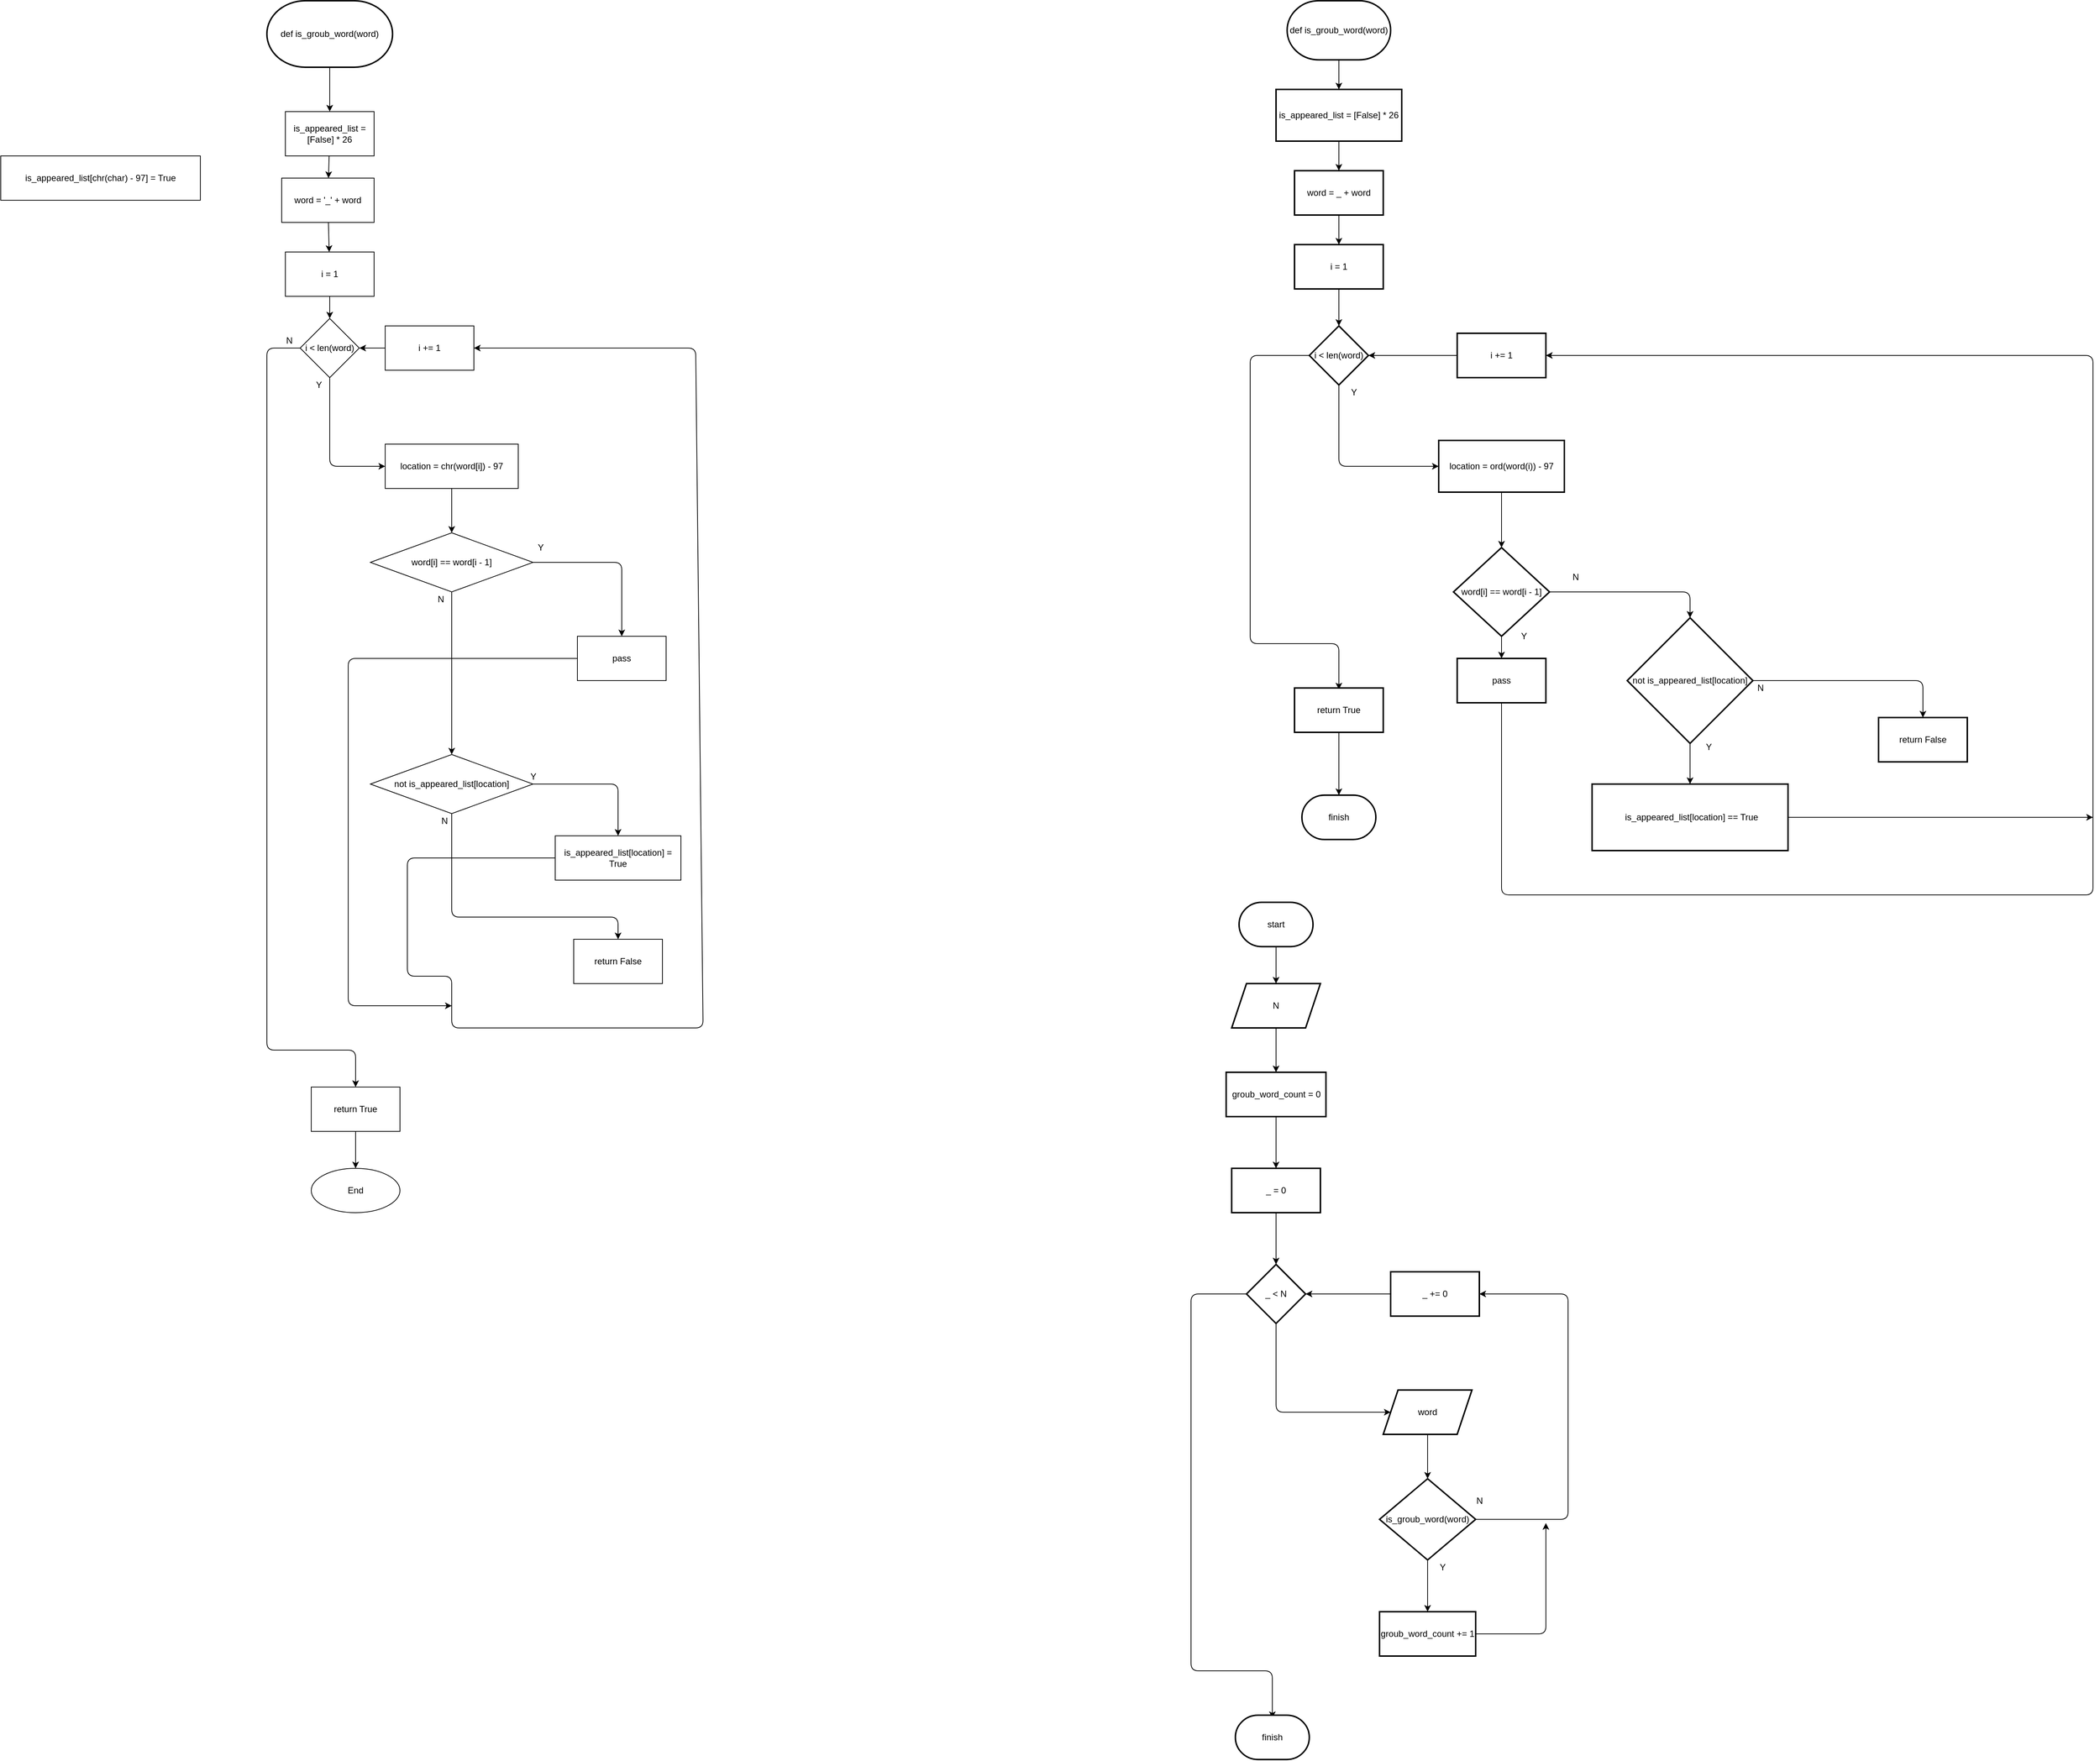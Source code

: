 <mxfile>
    <diagram id="DDLdyqKOfE0PQX-NQcUt" name="Page-1">
        <mxGraphModel dx="-256" dy="-1558" grid="1" gridSize="10" guides="1" tooltips="1" connect="1" arrows="1" fold="1" page="1" pageScale="1" pageWidth="850" pageHeight="1100" math="0" shadow="0">
            <root>
                <mxCell id="0"/>
                <mxCell id="1" parent="0"/>
                <mxCell id="121" value="" style="edgeStyle=none;html=1;" parent="1" source="84" target="120" edge="1">
                    <mxGeometry relative="1" as="geometry"/>
                </mxCell>
                <mxCell id="84" value="def is_groub_word(word)" style="strokeWidth=2;html=1;shape=mxgraph.flowchart.terminator;whiteSpace=wrap;" parent="1" vertex="1">
                    <mxGeometry x="2510" y="2220" width="170" height="90" as="geometry"/>
                </mxCell>
                <mxCell id="202" value="" style="edgeStyle=none;html=1;" parent="1" source="120" target="201" edge="1">
                    <mxGeometry relative="1" as="geometry"/>
                </mxCell>
                <mxCell id="120" value="is_appeared_list = [False] * 26" style="rounded=0;whiteSpace=wrap;html=1;" parent="1" vertex="1">
                    <mxGeometry x="2535" y="2370" width="120" height="60" as="geometry"/>
                </mxCell>
                <mxCell id="129" value="is_appeared_list[chr(char) - 97] = True" style="whiteSpace=wrap;html=1;rounded=0;" parent="1" vertex="1">
                    <mxGeometry x="2150" y="2430" width="270" height="60" as="geometry"/>
                </mxCell>
                <mxCell id="172" value="" style="edgeStyle=none;html=1;" parent="1" source="173" target="176" edge="1">
                    <mxGeometry relative="1" as="geometry"/>
                </mxCell>
                <mxCell id="173" value="i = 1" style="whiteSpace=wrap;html=1;rounded=0;" parent="1" vertex="1">
                    <mxGeometry x="2535" y="2560" width="120" height="60" as="geometry"/>
                </mxCell>
                <mxCell id="174" value="" style="edgeStyle=none;html=1;entryX=0;entryY=0.5;entryDx=0;entryDy=0;" parent="1" source="176" target="180" edge="1">
                    <mxGeometry relative="1" as="geometry">
                        <mxPoint x="2670" y="2850" as="targetPoint"/>
                        <Array as="points">
                            <mxPoint x="2595" y="2850"/>
                        </Array>
                    </mxGeometry>
                </mxCell>
                <mxCell id="175" style="edgeStyle=none;html=1;" parent="1" source="176" edge="1">
                    <mxGeometry relative="1" as="geometry">
                        <mxPoint x="2630" y="3690" as="targetPoint"/>
                        <Array as="points">
                            <mxPoint x="2510" y="2690"/>
                            <mxPoint x="2510" y="3640"/>
                            <mxPoint x="2630" y="3640"/>
                        </Array>
                    </mxGeometry>
                </mxCell>
                <mxCell id="176" value="i &amp;lt; len(word)" style="rhombus;whiteSpace=wrap;html=1;rounded=0;" parent="1" vertex="1">
                    <mxGeometry x="2555" y="2650" width="80" height="80" as="geometry"/>
                </mxCell>
                <mxCell id="177" value="" style="edgeStyle=none;html=1;" parent="1" source="178" target="176" edge="1">
                    <mxGeometry relative="1" as="geometry"/>
                </mxCell>
                <mxCell id="178" value="i += 1" style="whiteSpace=wrap;html=1;rounded=0;" parent="1" vertex="1">
                    <mxGeometry x="2670" y="2660" width="120" height="60" as="geometry"/>
                </mxCell>
                <mxCell id="179" value="" style="edgeStyle=none;html=1;entryX=0.5;entryY=0;entryDx=0;entryDy=0;" parent="1" source="180" target="191" edge="1">
                    <mxGeometry relative="1" as="geometry">
                        <mxPoint x="2760" y="2940" as="targetPoint"/>
                    </mxGeometry>
                </mxCell>
                <mxCell id="180" value="location = chr(word[i]) - 97" style="whiteSpace=wrap;html=1;rounded=0;" parent="1" vertex="1">
                    <mxGeometry x="2670" y="2820" width="180" height="60" as="geometry"/>
                </mxCell>
                <mxCell id="181" value="" style="edgeStyle=none;html=1;" parent="1" source="183" target="185" edge="1">
                    <mxGeometry relative="1" as="geometry">
                        <Array as="points">
                            <mxPoint x="2985" y="3280"/>
                        </Array>
                    </mxGeometry>
                </mxCell>
                <mxCell id="182" value="" style="edgeStyle=none;html=1;" parent="1" source="183" target="186" edge="1">
                    <mxGeometry relative="1" as="geometry">
                        <Array as="points">
                            <mxPoint x="2760" y="3460"/>
                            <mxPoint x="2985" y="3460"/>
                        </Array>
                    </mxGeometry>
                </mxCell>
                <mxCell id="183" value="not is_appeared_list[location]" style="rhombus;whiteSpace=wrap;html=1;" parent="1" vertex="1">
                    <mxGeometry x="2650" y="3240" width="220" height="80" as="geometry"/>
                </mxCell>
                <mxCell id="184" style="edgeStyle=none;html=1;entryX=1;entryY=0.5;entryDx=0;entryDy=0;" parent="1" source="185" target="178" edge="1">
                    <mxGeometry relative="1" as="geometry">
                        <Array as="points">
                            <mxPoint x="2700" y="3380"/>
                            <mxPoint x="2700" y="3540"/>
                            <mxPoint x="2760" y="3540"/>
                            <mxPoint x="2760" y="3610"/>
                            <mxPoint x="3100" y="3610"/>
                            <mxPoint x="3090" y="2690"/>
                        </Array>
                    </mxGeometry>
                </mxCell>
                <mxCell id="185" value="is_appeared_list[location] = True" style="whiteSpace=wrap;html=1;" parent="1" vertex="1">
                    <mxGeometry x="2900" y="3350" width="170" height="60" as="geometry"/>
                </mxCell>
                <mxCell id="186" value="return False" style="whiteSpace=wrap;html=1;" parent="1" vertex="1">
                    <mxGeometry x="2925" y="3490" width="120" height="60" as="geometry"/>
                </mxCell>
                <mxCell id="187" value="N" style="text;html=1;align=center;verticalAlign=middle;resizable=0;points=[];autosize=1;strokeColor=none;fillColor=none;" parent="1" vertex="1">
                    <mxGeometry x="2740" y="3320" width="20" height="20" as="geometry"/>
                </mxCell>
                <mxCell id="188" value="Y" style="text;html=1;align=center;verticalAlign=middle;resizable=0;points=[];autosize=1;strokeColor=none;fillColor=none;" parent="1" vertex="1">
                    <mxGeometry x="2860" y="3260" width="20" height="20" as="geometry"/>
                </mxCell>
                <mxCell id="189" value="" style="edgeStyle=none;html=1;" parent="1" source="191" target="183" edge="1">
                    <mxGeometry relative="1" as="geometry"/>
                </mxCell>
                <mxCell id="190" value="" style="edgeStyle=none;html=1;" parent="1" source="191" target="193" edge="1">
                    <mxGeometry relative="1" as="geometry">
                        <Array as="points">
                            <mxPoint x="2990" y="2980"/>
                        </Array>
                    </mxGeometry>
                </mxCell>
                <mxCell id="191" value="word[i] == word[i - 1]" style="rhombus;whiteSpace=wrap;html=1;" parent="1" vertex="1">
                    <mxGeometry x="2650" y="2940" width="220" height="80" as="geometry"/>
                </mxCell>
                <mxCell id="192" style="edgeStyle=none;html=1;" parent="1" source="193" edge="1">
                    <mxGeometry relative="1" as="geometry">
                        <mxPoint x="2760" y="3580" as="targetPoint"/>
                        <Array as="points">
                            <mxPoint x="2620" y="3110"/>
                            <mxPoint x="2620" y="3580"/>
                        </Array>
                    </mxGeometry>
                </mxCell>
                <mxCell id="193" value="pass" style="whiteSpace=wrap;html=1;" parent="1" vertex="1">
                    <mxGeometry x="2930" y="3080" width="120" height="60" as="geometry"/>
                </mxCell>
                <mxCell id="194" value="Y" style="text;html=1;align=center;verticalAlign=middle;resizable=0;points=[];autosize=1;strokeColor=none;fillColor=none;" parent="1" vertex="1">
                    <mxGeometry x="2870" y="2950" width="20" height="20" as="geometry"/>
                </mxCell>
                <mxCell id="195" value="N" style="text;html=1;align=center;verticalAlign=middle;resizable=0;points=[];autosize=1;strokeColor=none;fillColor=none;" parent="1" vertex="1">
                    <mxGeometry x="2735" y="3020" width="20" height="20" as="geometry"/>
                </mxCell>
                <mxCell id="196" value="" style="edgeStyle=none;html=1;" parent="1" source="197" target="198" edge="1">
                    <mxGeometry relative="1" as="geometry"/>
                </mxCell>
                <mxCell id="197" value="return True" style="whiteSpace=wrap;html=1;" parent="1" vertex="1">
                    <mxGeometry x="2570" y="3690" width="120" height="60" as="geometry"/>
                </mxCell>
                <mxCell id="198" value="End" style="ellipse;whiteSpace=wrap;html=1;" parent="1" vertex="1">
                    <mxGeometry x="2570" y="3800" width="120" height="60" as="geometry"/>
                </mxCell>
                <mxCell id="203" value="" style="edgeStyle=none;html=1;" parent="1" source="201" target="173" edge="1">
                    <mxGeometry relative="1" as="geometry"/>
                </mxCell>
                <mxCell id="201" value="word = '_' + word" style="whiteSpace=wrap;html=1;rounded=0;" parent="1" vertex="1">
                    <mxGeometry x="2530" y="2460" width="125" height="60" as="geometry"/>
                </mxCell>
                <mxCell id="204" value="Y" style="text;html=1;align=center;verticalAlign=middle;resizable=0;points=[];autosize=1;strokeColor=none;fillColor=none;" parent="1" vertex="1">
                    <mxGeometry x="2570" y="2730" width="20" height="20" as="geometry"/>
                </mxCell>
                <mxCell id="205" value="N" style="text;html=1;align=center;verticalAlign=middle;resizable=0;points=[];autosize=1;strokeColor=none;fillColor=none;" parent="1" vertex="1">
                    <mxGeometry x="2530" y="2670" width="20" height="20" as="geometry"/>
                </mxCell>
                <mxCell id="272" value="" style="edgeStyle=none;html=1;" parent="1" source="270" target="271" edge="1">
                    <mxGeometry relative="1" as="geometry"/>
                </mxCell>
                <mxCell id="270" value="def is_groub_word(word)" style="strokeWidth=2;html=1;shape=mxgraph.flowchart.terminator;whiteSpace=wrap;" parent="1" vertex="1">
                    <mxGeometry x="3890" y="2220" width="140" height="80" as="geometry"/>
                </mxCell>
                <mxCell id="274" value="" style="edgeStyle=none;html=1;" parent="1" source="271" target="273" edge="1">
                    <mxGeometry relative="1" as="geometry"/>
                </mxCell>
                <mxCell id="271" value="is_appeared_list = [False] * 26" style="whiteSpace=wrap;html=1;strokeWidth=2;" parent="1" vertex="1">
                    <mxGeometry x="3875" y="2340" width="170" height="70" as="geometry"/>
                </mxCell>
                <mxCell id="276" value="" style="edgeStyle=none;html=1;" parent="1" source="273" target="275" edge="1">
                    <mxGeometry relative="1" as="geometry"/>
                </mxCell>
                <mxCell id="273" value="word = _ + word" style="whiteSpace=wrap;html=1;strokeWidth=2;" parent="1" vertex="1">
                    <mxGeometry x="3900" y="2450" width="120" height="60" as="geometry"/>
                </mxCell>
                <mxCell id="278" value="" style="edgeStyle=none;html=1;" parent="1" source="275" target="277" edge="1">
                    <mxGeometry relative="1" as="geometry"/>
                </mxCell>
                <mxCell id="275" value="i = 1" style="whiteSpace=wrap;html=1;strokeWidth=2;" parent="1" vertex="1">
                    <mxGeometry x="3900" y="2550" width="120" height="60" as="geometry"/>
                </mxCell>
                <mxCell id="282" value="" style="edgeStyle=none;html=1;" parent="1" source="277" target="281" edge="1">
                    <mxGeometry relative="1" as="geometry">
                        <Array as="points">
                            <mxPoint x="3960" y="2850"/>
                        </Array>
                    </mxGeometry>
                </mxCell>
                <mxCell id="337" style="edgeStyle=none;html=1;" edge="1" parent="1" source="277">
                    <mxGeometry relative="1" as="geometry">
                        <mxPoint x="3960" y="3152" as="targetPoint"/>
                        <Array as="points">
                            <mxPoint x="3840" y="2700"/>
                            <mxPoint x="3840" y="3090"/>
                            <mxPoint x="3960" y="3090"/>
                        </Array>
                    </mxGeometry>
                </mxCell>
                <mxCell id="277" value="i &amp;lt; len(word)" style="rhombus;whiteSpace=wrap;html=1;strokeWidth=2;" parent="1" vertex="1">
                    <mxGeometry x="3920" y="2660" width="80" height="80" as="geometry"/>
                </mxCell>
                <mxCell id="280" style="edgeStyle=none;html=1;entryX=1;entryY=0.5;entryDx=0;entryDy=0;" parent="1" source="279" target="277" edge="1">
                    <mxGeometry relative="1" as="geometry"/>
                </mxCell>
                <mxCell id="279" value="i += 1" style="whiteSpace=wrap;html=1;strokeWidth=2;" parent="1" vertex="1">
                    <mxGeometry x="4120" y="2670" width="120" height="60" as="geometry"/>
                </mxCell>
                <mxCell id="284" value="" style="edgeStyle=none;html=1;" parent="1" source="281" target="283" edge="1">
                    <mxGeometry relative="1" as="geometry"/>
                </mxCell>
                <mxCell id="281" value="location = ord(word(i)) - 97" style="whiteSpace=wrap;html=1;strokeWidth=2;" parent="1" vertex="1">
                    <mxGeometry x="4095" y="2815" width="170" height="70" as="geometry"/>
                </mxCell>
                <mxCell id="286" value="" style="edgeStyle=none;html=1;" parent="1" source="283" target="285" edge="1">
                    <mxGeometry relative="1" as="geometry"/>
                </mxCell>
                <mxCell id="288" value="" style="edgeStyle=none;html=1;entryX=0.5;entryY=0;entryDx=0;entryDy=0;" parent="1" source="283" target="287" edge="1">
                    <mxGeometry relative="1" as="geometry">
                        <Array as="points">
                            <mxPoint x="4435" y="3020"/>
                        </Array>
                    </mxGeometry>
                </mxCell>
                <mxCell id="283" value="word[i] == word[i - 1]" style="rhombus;whiteSpace=wrap;html=1;strokeWidth=2;" parent="1" vertex="1">
                    <mxGeometry x="4115" y="2960" width="130" height="120" as="geometry"/>
                </mxCell>
                <mxCell id="334" style="edgeStyle=none;html=1;entryX=1;entryY=0.5;entryDx=0;entryDy=0;" edge="1" parent="1" source="285" target="279">
                    <mxGeometry relative="1" as="geometry">
                        <mxPoint x="4980" y="3270" as="targetPoint"/>
                        <Array as="points">
                            <mxPoint x="4180" y="3430"/>
                            <mxPoint x="4980" y="3430"/>
                            <mxPoint x="4980" y="3140"/>
                            <mxPoint x="4980" y="2700"/>
                        </Array>
                    </mxGeometry>
                </mxCell>
                <mxCell id="285" value="pass" style="whiteSpace=wrap;html=1;strokeWidth=2;" parent="1" vertex="1">
                    <mxGeometry x="4120" y="3110" width="120" height="60" as="geometry"/>
                </mxCell>
                <mxCell id="290" value="" style="edgeStyle=none;html=1;" parent="1" source="287" target="289" edge="1">
                    <mxGeometry relative="1" as="geometry"/>
                </mxCell>
                <mxCell id="294" value="" style="edgeStyle=none;html=1;" parent="1" source="287" target="293" edge="1">
                    <mxGeometry relative="1" as="geometry">
                        <Array as="points">
                            <mxPoint x="4750" y="3140"/>
                        </Array>
                    </mxGeometry>
                </mxCell>
                <mxCell id="287" value="not is_appeared_list[location]" style="rhombus;whiteSpace=wrap;html=1;strokeWidth=2;" parent="1" vertex="1">
                    <mxGeometry x="4350" y="3055" width="170" height="170" as="geometry"/>
                </mxCell>
                <mxCell id="335" style="edgeStyle=none;html=1;" edge="1" parent="1" source="289">
                    <mxGeometry relative="1" as="geometry">
                        <mxPoint x="4980" y="3325" as="targetPoint"/>
                        <Array as="points">
                            <mxPoint x="4950" y="3325"/>
                        </Array>
                    </mxGeometry>
                </mxCell>
                <mxCell id="289" value="&lt;span&gt;&amp;nbsp;is_appeared_list[location] == True&lt;/span&gt;" style="whiteSpace=wrap;html=1;strokeWidth=2;" parent="1" vertex="1">
                    <mxGeometry x="4302.5" y="3280" width="265" height="90" as="geometry"/>
                </mxCell>
                <mxCell id="293" value="return False" style="whiteSpace=wrap;html=1;strokeWidth=2;" parent="1" vertex="1">
                    <mxGeometry x="4690" y="3190" width="120" height="60" as="geometry"/>
                </mxCell>
                <mxCell id="297" value="Y" style="text;html=1;align=center;verticalAlign=middle;resizable=0;points=[];autosize=1;strokeColor=none;fillColor=none;" parent="1" vertex="1">
                    <mxGeometry x="4200" y="3070" width="20" height="20" as="geometry"/>
                </mxCell>
                <mxCell id="298" value="N" style="text;html=1;align=center;verticalAlign=middle;resizable=0;points=[];autosize=1;strokeColor=none;fillColor=none;" parent="1" vertex="1">
                    <mxGeometry x="4270" y="2990" width="20" height="20" as="geometry"/>
                </mxCell>
                <mxCell id="299" value="Y" style="text;html=1;align=center;verticalAlign=middle;resizable=0;points=[];autosize=1;strokeColor=none;fillColor=none;" parent="1" vertex="1">
                    <mxGeometry x="4450" y="3220" width="20" height="20" as="geometry"/>
                </mxCell>
                <mxCell id="300" value="N" style="text;html=1;align=center;verticalAlign=middle;resizable=0;points=[];autosize=1;strokeColor=none;fillColor=none;" parent="1" vertex="1">
                    <mxGeometry x="4520" y="3140" width="20" height="20" as="geometry"/>
                </mxCell>
                <mxCell id="312" value="" style="edgeStyle=none;html=1;" parent="1" source="310" target="311" edge="1">
                    <mxGeometry relative="1" as="geometry"/>
                </mxCell>
                <mxCell id="310" value="start" style="strokeWidth=2;html=1;shape=mxgraph.flowchart.terminator;whiteSpace=wrap;" parent="1" vertex="1">
                    <mxGeometry x="3825" y="3440" width="100" height="60" as="geometry"/>
                </mxCell>
                <mxCell id="320" value="" style="edgeStyle=none;html=1;" parent="1" source="311" target="319" edge="1">
                    <mxGeometry relative="1" as="geometry"/>
                </mxCell>
                <mxCell id="311" value="N" style="shape=parallelogram;perimeter=parallelogramPerimeter;whiteSpace=wrap;html=1;fixedSize=1;strokeWidth=2;" parent="1" vertex="1">
                    <mxGeometry x="3815" y="3550" width="120" height="60" as="geometry"/>
                </mxCell>
                <mxCell id="316" value="" style="edgeStyle=none;html=1;" parent="1" source="313" target="315" edge="1">
                    <mxGeometry relative="1" as="geometry"/>
                </mxCell>
                <mxCell id="313" value="_ = 0" style="whiteSpace=wrap;html=1;strokeWidth=2;" parent="1" vertex="1">
                    <mxGeometry x="3815" y="3800" width="120" height="60" as="geometry"/>
                </mxCell>
                <mxCell id="323" value="" style="edgeStyle=none;html=1;" parent="1" source="315" target="322" edge="1">
                    <mxGeometry relative="1" as="geometry">
                        <Array as="points">
                            <mxPoint x="3875" y="4130"/>
                        </Array>
                    </mxGeometry>
                </mxCell>
                <mxCell id="332" style="edgeStyle=none;html=1;" parent="1" source="315" edge="1">
                    <mxGeometry relative="1" as="geometry">
                        <mxPoint x="3870" y="4544" as="targetPoint"/>
                        <Array as="points">
                            <mxPoint x="3760" y="3970"/>
                            <mxPoint x="3760" y="4480"/>
                            <mxPoint x="3870" y="4480"/>
                        </Array>
                    </mxGeometry>
                </mxCell>
                <mxCell id="315" value="_ &amp;lt; N" style="rhombus;whiteSpace=wrap;html=1;strokeWidth=2;" parent="1" vertex="1">
                    <mxGeometry x="3835" y="3930" width="80" height="80" as="geometry"/>
                </mxCell>
                <mxCell id="318" style="edgeStyle=none;html=1;entryX=1;entryY=0.5;entryDx=0;entryDy=0;" parent="1" source="317" target="315" edge="1">
                    <mxGeometry relative="1" as="geometry"/>
                </mxCell>
                <mxCell id="317" value="_ += 0" style="whiteSpace=wrap;html=1;strokeWidth=2;" parent="1" vertex="1">
                    <mxGeometry x="4030" y="3940" width="120" height="60" as="geometry"/>
                </mxCell>
                <mxCell id="321" value="" style="edgeStyle=none;html=1;" parent="1" source="319" target="313" edge="1">
                    <mxGeometry relative="1" as="geometry"/>
                </mxCell>
                <mxCell id="319" value="groub_word_count = 0" style="whiteSpace=wrap;html=1;strokeWidth=2;" parent="1" vertex="1">
                    <mxGeometry x="3807.5" y="3670" width="135" height="60" as="geometry"/>
                </mxCell>
                <mxCell id="325" value="" style="edgeStyle=none;html=1;" parent="1" source="322" target="324" edge="1">
                    <mxGeometry relative="1" as="geometry"/>
                </mxCell>
                <mxCell id="322" value="word" style="shape=parallelogram;perimeter=parallelogramPerimeter;whiteSpace=wrap;html=1;fixedSize=1;strokeWidth=2;" parent="1" vertex="1">
                    <mxGeometry x="4020" y="4100" width="120" height="60" as="geometry"/>
                </mxCell>
                <mxCell id="327" value="" style="edgeStyle=none;html=1;" parent="1" source="324" target="326" edge="1">
                    <mxGeometry relative="1" as="geometry"/>
                </mxCell>
                <mxCell id="328" style="edgeStyle=none;html=1;entryX=1;entryY=0.5;entryDx=0;entryDy=0;" parent="1" source="324" target="317" edge="1">
                    <mxGeometry relative="1" as="geometry">
                        <Array as="points">
                            <mxPoint x="4270" y="4275"/>
                            <mxPoint x="4270" y="3970"/>
                        </Array>
                    </mxGeometry>
                </mxCell>
                <mxCell id="324" value="is_groub_word(word)" style="rhombus;whiteSpace=wrap;html=1;strokeWidth=2;" parent="1" vertex="1">
                    <mxGeometry x="4015" y="4220" width="130" height="110" as="geometry"/>
                </mxCell>
                <mxCell id="329" style="edgeStyle=none;html=1;" parent="1" source="326" edge="1">
                    <mxGeometry relative="1" as="geometry">
                        <mxPoint x="4240" y="4280" as="targetPoint"/>
                        <Array as="points">
                            <mxPoint x="4240" y="4430"/>
                        </Array>
                    </mxGeometry>
                </mxCell>
                <mxCell id="326" value="groub_word_count += 1" style="whiteSpace=wrap;html=1;strokeWidth=2;" parent="1" vertex="1">
                    <mxGeometry x="4015" y="4400" width="130" height="60" as="geometry"/>
                </mxCell>
                <mxCell id="330" value="Y" style="text;html=1;align=center;verticalAlign=middle;resizable=0;points=[];autosize=1;strokeColor=none;fillColor=none;" parent="1" vertex="1">
                    <mxGeometry x="4090" y="4330" width="20" height="20" as="geometry"/>
                </mxCell>
                <mxCell id="331" value="N" style="text;html=1;align=center;verticalAlign=middle;resizable=0;points=[];autosize=1;strokeColor=none;fillColor=none;" parent="1" vertex="1">
                    <mxGeometry x="4140" y="4240" width="20" height="20" as="geometry"/>
                </mxCell>
                <mxCell id="333" value="finish" style="strokeWidth=2;html=1;shape=mxgraph.flowchart.terminator;whiteSpace=wrap;" parent="1" vertex="1">
                    <mxGeometry x="3820" y="4540" width="100" height="60" as="geometry"/>
                </mxCell>
                <mxCell id="336" value="Y" style="text;html=1;align=center;verticalAlign=middle;resizable=0;points=[];autosize=1;strokeColor=none;fillColor=none;" vertex="1" parent="1">
                    <mxGeometry x="3970" y="2740" width="20" height="20" as="geometry"/>
                </mxCell>
                <mxCell id="340" value="" style="edgeStyle=none;html=1;" edge="1" parent="1" source="338" target="339">
                    <mxGeometry relative="1" as="geometry"/>
                </mxCell>
                <mxCell id="338" value="return True" style="whiteSpace=wrap;html=1;strokeWidth=2;" vertex="1" parent="1">
                    <mxGeometry x="3900" y="3150" width="120" height="60" as="geometry"/>
                </mxCell>
                <mxCell id="339" value="finish" style="strokeWidth=2;html=1;shape=mxgraph.flowchart.terminator;whiteSpace=wrap;" vertex="1" parent="1">
                    <mxGeometry x="3910" y="3295" width="100" height="60" as="geometry"/>
                </mxCell>
            </root>
        </mxGraphModel>
    </diagram>
</mxfile>